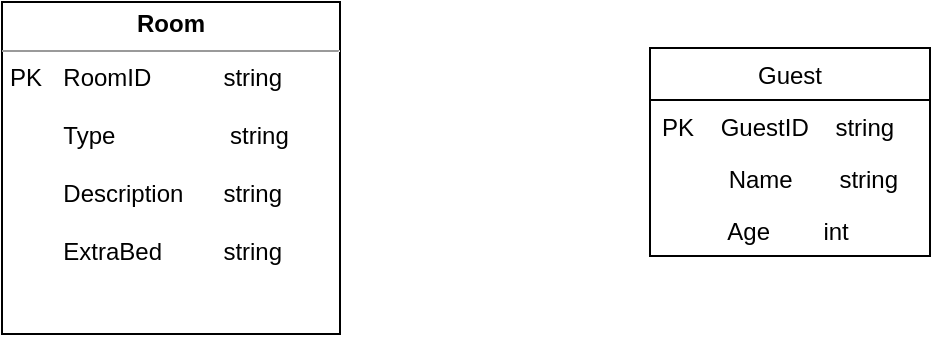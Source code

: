 <mxfile version="20.6.2" type="device"><diagram id="Emdyq54z76RFPRechHoS" name="Page-1"><mxGraphModel dx="852" dy="514" grid="0" gridSize="10" guides="1" tooltips="1" connect="1" arrows="1" fold="1" page="0" pageScale="1" pageWidth="827" pageHeight="1169" math="0" shadow="0"><root><mxCell id="0"/><mxCell id="1" parent="0"/><mxCell id="fU-DDFasqZey3YfQI3Xc-2" value="Guest" style="swimlane;fontStyle=0;childLayout=stackLayout;horizontal=1;startSize=26;fillColor=none;horizontalStack=0;resizeParent=1;resizeParentMax=0;resizeLast=0;collapsible=1;marginBottom=0;" parent="1" vertex="1"><mxGeometry x="515" y="285" width="140" height="104" as="geometry"/></mxCell><mxCell id="fU-DDFasqZey3YfQI3Xc-3" value="PK    GuestID    string" style="text;strokeColor=none;fillColor=none;align=left;verticalAlign=top;spacingLeft=4;spacingRight=4;overflow=hidden;rotatable=0;points=[[0,0.5],[1,0.5]];portConstraint=eastwest;" parent="fU-DDFasqZey3YfQI3Xc-2" vertex="1"><mxGeometry y="26" width="140" height="26" as="geometry"/></mxCell><mxCell id="fU-DDFasqZey3YfQI3Xc-4" value="          Name       string" style="text;strokeColor=none;fillColor=none;align=left;verticalAlign=top;spacingLeft=4;spacingRight=4;overflow=hidden;rotatable=0;points=[[0,0.5],[1,0.5]];portConstraint=eastwest;" parent="fU-DDFasqZey3YfQI3Xc-2" vertex="1"><mxGeometry y="52" width="140" height="26" as="geometry"/></mxCell><mxCell id="fU-DDFasqZey3YfQI3Xc-5" value="          Age        int" style="text;strokeColor=none;fillColor=none;align=left;verticalAlign=top;spacingLeft=4;spacingRight=4;overflow=hidden;rotatable=0;points=[[0,0.5],[1,0.5]];portConstraint=eastwest;" parent="fU-DDFasqZey3YfQI3Xc-2" vertex="1"><mxGeometry y="78" width="140" height="26" as="geometry"/></mxCell><mxCell id="fU-DDFasqZey3YfQI3Xc-6" value="&lt;p style=&quot;margin:0px;margin-top:4px;text-align:center;&quot;&gt;&lt;b&gt;Room&lt;/b&gt;&lt;/p&gt;&lt;hr size=&quot;1&quot;&gt;&lt;p style=&quot;margin:0px;margin-left:4px;&quot;&gt;PK&lt;span style=&quot;white-space: pre;&quot;&gt;&#9;&lt;/span&gt;RoomID&lt;span style=&quot;white-space: pre;&quot;&gt;&#9;&lt;/span&gt;&lt;span style=&quot;white-space: pre;&quot;&gt;&#9;&lt;/span&gt;string&lt;/p&gt;&lt;p style=&quot;margin:0px;margin-left:4px;&quot;&gt;&lt;br&gt;&lt;/p&gt;&lt;p style=&quot;margin:0px;margin-left:4px;&quot;&gt;&lt;span style=&quot;white-space: pre;&quot;&gt;&#9;&lt;/span&gt;Type&lt;span style=&quot;white-space: pre;&quot;&gt;&#9;&lt;span style=&quot;white-space: pre;&quot;&gt;&#9;&lt;/span&gt; &lt;/span&gt;string&lt;br&gt;&lt;/p&gt;&lt;p style=&quot;margin:0px;margin-left:4px;&quot;&gt;&lt;br&gt;&lt;/p&gt;&lt;p style=&quot;margin:0px;margin-left:4px;&quot;&gt;&lt;span style=&quot;white-space: pre;&quot;&gt;&#9;&lt;/span&gt;Description&lt;span style=&quot;white-space: pre;&quot;&gt;&#9;&lt;/span&gt;string&lt;br&gt;&lt;/p&gt;&lt;p style=&quot;margin:0px;margin-left:4px;&quot;&gt;&lt;br&gt;&lt;/p&gt;&lt;p style=&quot;margin:0px;margin-left:4px;&quot;&gt;&lt;span style=&quot;white-space: pre;&quot;&gt;&#9;&lt;/span&gt;ExtraBed&lt;span style=&quot;white-space: pre;&quot;&gt;&#9;&lt;/span&gt;&lt;span style=&quot;white-space: pre;&quot;&gt;&#9;&lt;/span&gt;string&lt;br&gt;&lt;/p&gt;" style="verticalAlign=top;align=left;overflow=fill;fontSize=12;fontFamily=Helvetica;html=1;" parent="1" vertex="1"><mxGeometry x="191" y="262" width="169" height="166" as="geometry"/></mxCell></root></mxGraphModel></diagram></mxfile>